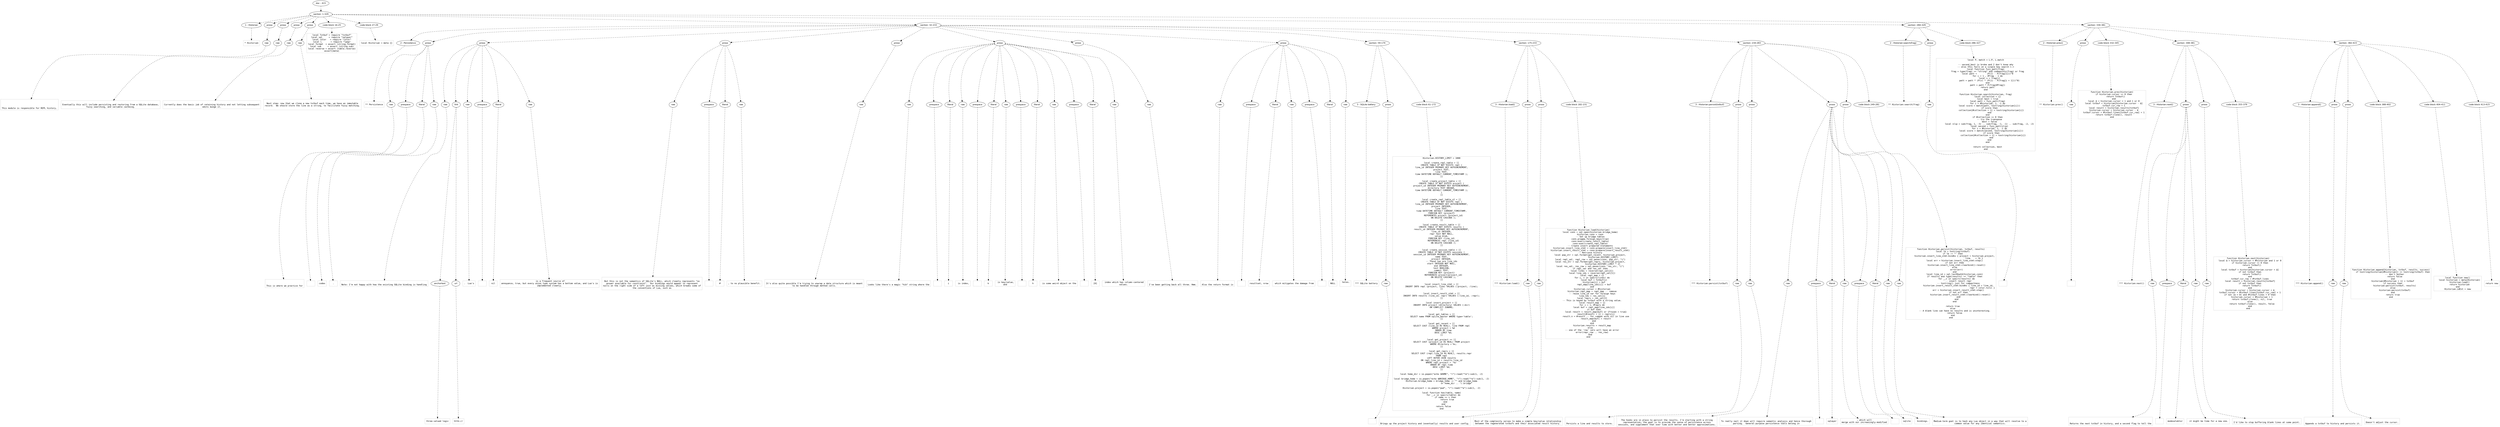 digraph lpegNode {

node [fontname=Helvetica]
edge [style=dashed]

doc_0 [label="doc - 415"]


doc_0 -> { section_1}
{rank=same; section_1}

section_1 [label="section: 1-329"]


// END RANK doc_0

section_1 -> { header_2 prose_3 prose_4 prose_5 prose_6 codeblock_7 codeblock_8 section_9 section_10 section_11}
{rank=same; header_2 prose_3 prose_4 prose_5 prose_6 codeblock_7 codeblock_8 section_9 section_10 section_11}

header_2 [label="1 : Historian"]

prose_3 [label="prose"]

prose_4 [label="prose"]

prose_5 [label="prose"]

prose_6 [label="prose"]

codeblock_7 [label="code block 16-25"]

codeblock_8 [label="code block 27-29"]

section_9 [label="section: 32-233"]

section_10 [label="section: 284-329"]

section_11 [label="section: 330-381"]


// END RANK section_1

header_2 -> leaf_12
leaf_12  [color=Gray,shape=rectangle,fontname=Inconsolata,label="* Historian"]
// END RANK header_2

prose_3 -> { raw_13}
{rank=same; raw_13}

raw_13 [label="raw"]


// END RANK prose_3

raw_13 -> leaf_14
leaf_14  [color=Gray,shape=rectangle,fontname=Inconsolata,label="


This module is responsible for REPL history.
"]
// END RANK raw_13

prose_4 -> { raw_15}
{rank=same; raw_15}

raw_15 [label="raw"]


// END RANK prose_4

raw_15 -> leaf_16
leaf_16  [color=Gray,shape=rectangle,fontname=Inconsolata,label="
Eventually this will include persisting and restoring from a SQLite database,
fuzzy searching, and variable cacheing.
"]
// END RANK raw_15

prose_5 -> { raw_17}
{rank=same; raw_17}

raw_17 [label="raw"]


// END RANK prose_5

raw_17 -> leaf_18
leaf_18  [color=Gray,shape=rectangle,fontname=Inconsolata,label="
Currently does the basic job of retaining history and not letting subsequent
edits munge it.
"]
// END RANK raw_17

prose_6 -> { raw_19}
{rank=same; raw_19}

raw_19 [label="raw"]


// END RANK prose_6

raw_19 -> leaf_20
leaf_20  [color=Gray,shape=rectangle,fontname=Inconsolata,label="
Next step: now that we clone a new txtbuf each time, we have an immutable
record.  We should store the line as a string, to facilitate fuzzy matching.

"]
// END RANK raw_19

codeblock_7 -> leaf_21
leaf_21  [color=Gray,shape=rectangle,fontname=Inconsolata,label="local Txtbuf = require \"txtbuf\"
local sql     = require \"sqlayer\"
local color   = require \"color\"
local L       = require \"lpeg\"
local format  = assert (string.format)
local sub     = assert (string.sub)
local reverse = assert (table.reverse)
assert(meta)"]
// END RANK codeblock_7

codeblock_8 -> leaf_22
leaf_22  [color=Gray,shape=rectangle,fontname=Inconsolata,label="local Historian = meta {}"]
// END RANK codeblock_8

section_9 -> { header_23 prose_24 prose_25 prose_26 prose_27 prose_28 prose_29 prose_30 section_31 section_32 section_33}
{rank=same; header_23 prose_24 prose_25 prose_26 prose_27 prose_28 prose_29 prose_30 section_31 section_32 section_33}

header_23 [label="2 : Persistence"]

prose_24 [label="prose"]

prose_25 [label="prose"]

prose_26 [label="prose"]

prose_27 [label="prose"]

prose_28 [label="prose"]

prose_29 [label="prose"]

prose_30 [label="prose"]

section_31 [label="section: 59-174"]

section_32 [label="section: 175-233"]

section_33 [label="section: 234-283"]


// END RANK section_9

header_23 -> leaf_34
leaf_34  [color=Gray,shape=rectangle,fontname=Inconsolata,label="** Persistence"]
// END RANK header_23

prose_24 -> { raw_35 prespace_36 literal_37 raw_38}
{rank=same; raw_35 prespace_36 literal_37 raw_38}

raw_35 [label="raw"]

prespace_36 [label="prespace"]

literal_37 [label="literal"]

raw_38 [label="raw"]


// END RANK prose_24

raw_35 -> leaf_39
leaf_39  [color=Gray,shape=rectangle,fontname=Inconsolata,label="

This is where we practice for"]
// END RANK raw_35

prespace_36 -> leaf_40
leaf_40  [color=Gray,shape=rectangle,fontname=Inconsolata,label=" "]
// END RANK prespace_36

literal_37 -> leaf_41
leaf_41  [color=Gray,shape=rectangle,fontname=Inconsolata,label="codex"]
// END RANK literal_37

raw_38 -> leaf_42
leaf_42  [color=Gray,shape=rectangle,fontname=Inconsolata,label=".
"]
// END RANK raw_38

prose_25 -> { raw_43 link_44 raw_45 prespace_46 literal_47 raw_48}
{rank=same; raw_43 link_44 raw_45 prespace_46 literal_47 raw_48}

raw_43 [label="raw"]

link_44 [label="link"]

raw_45 [label="raw"]

prespace_46 [label="prespace"]

literal_47 [label="literal"]

raw_48 [label="raw"]


// END RANK prose_25

raw_43 -> leaf_49
leaf_49  [color=Gray,shape=rectangle,fontname=Inconsolata,label="
Note: I'm not happy with how the existing SQLite binding is handling"]
// END RANK raw_43

link_44 -> { anchortext_50 url_51}
{rank=same; anchortext_50 url_51}

anchortext_50 [label="anchortext"]

url_51 [label="url"]


// END RANK link_44

anchortext_50 -> leaf_52
leaf_52  [color=Gray,shape=rectangle,fontname=Inconsolata,label="three-valued logic"]
// END RANK anchortext_50

url_51 -> leaf_53
leaf_53  [color=Gray,shape=rectangle,fontname=Inconsolata,label="httk://"]
// END RANK url_51

raw_45 -> leaf_54
leaf_54  [color=Gray,shape=rectangle,fontname=Inconsolata,label=".  Lua's"]
// END RANK raw_45

prespace_46 -> leaf_55
leaf_55  [color=Gray,shape=rectangle,fontname=Inconsolata,label=" "]
// END RANK prespace_46

literal_47 -> leaf_56
leaf_56  [color=Gray,shape=rectangle,fontname=Inconsolata,label="nil"]
// END RANK literal_47

raw_48 -> leaf_57
leaf_57  [color=Gray,shape=rectangle,fontname=Inconsolata,label=" is a frequent source of
annoyance, true, but every union type system has a bottom value, and Lua's is
implemented cleanly.
"]
// END RANK raw_48

prose_26 -> { raw_58 prespace_59 literal_60 raw_61}
{rank=same; raw_58 prespace_59 literal_60 raw_61}

raw_58 [label="raw"]

prespace_59 [label="prespace"]

literal_60 [label="literal"]

raw_61 [label="raw"]


// END RANK prose_26

raw_58 -> leaf_62
leaf_62  [color=Gray,shape=rectangle,fontname=Inconsolata,label="
But this is not the semantics of SQLite's NULL, which cleanly represents \"no
answer available for constraint\".  Our bindings would appear to represent
nulls on the right side of a left join as missing values, which breaks some of
the conventions of Lua, such as"]
// END RANK raw_58

prespace_59 -> leaf_63
leaf_63  [color=Gray,shape=rectangle,fontname=Inconsolata,label=" "]
// END RANK prespace_59

literal_60 -> leaf_64
leaf_64  [color=Gray,shape=rectangle,fontname=Inconsolata,label="#"]
// END RANK literal_60

raw_61 -> leaf_65
leaf_65  [color=Gray,shape=rectangle,fontname=Inconsolata,label=", to no plausible benefit.
"]
// END RANK raw_61

prose_27 -> { raw_66}
{rank=same; raw_66}

raw_66 [label="raw"]


// END RANK prose_27

raw_66 -> leaf_67
leaf_67  [color=Gray,shape=rectangle,fontname=Inconsolata,label="
It's also quite possible I'm trying to unwrap a data structure which is meant
to be handled through method calls.
"]
// END RANK raw_66

prose_28 -> { raw_68 prespace_69 literal_70 raw_71 prespace_72 literal_73 raw_74 prespace_75 literal_76 raw_77 prespace_78 literal_79 raw_80}
{rank=same; raw_68 prespace_69 literal_70 raw_71 prespace_72 literal_73 raw_74 prespace_75 literal_76 raw_77 prespace_78 literal_79 raw_80}

raw_68 [label="raw"]

prespace_69 [label="prespace"]

literal_70 [label="literal"]

raw_71 [label="raw"]

prespace_72 [label="prespace"]

literal_73 [label="literal"]

raw_74 [label="raw"]

prespace_75 [label="prespace"]

literal_76 [label="literal"]

raw_77 [label="raw"]

prespace_78 [label="prespace"]

literal_79 [label="literal"]

raw_80 [label="raw"]


// END RANK prose_28

raw_68 -> leaf_81
leaf_81  [color=Gray,shape=rectangle,fontname=Inconsolata,label="
Looks like there's a magic \"hik\" string where the"]
// END RANK raw_68

prespace_69 -> leaf_82
leaf_82  [color=Gray,shape=rectangle,fontname=Inconsolata,label=" "]
// END RANK prespace_69

literal_70 -> leaf_83
leaf_83  [color=Gray,shape=rectangle,fontname=Inconsolata,label="i"]
// END RANK literal_70

raw_71 -> leaf_84
leaf_84  [color=Gray,shape=rectangle,fontname=Inconsolata,label=" is index,"]
// END RANK raw_71

prespace_72 -> leaf_85
leaf_85  [color=Gray,shape=rectangle,fontname=Inconsolata,label=" "]
// END RANK prespace_72

literal_73 -> leaf_86
leaf_86  [color=Gray,shape=rectangle,fontname=Inconsolata,label="k"]
// END RANK literal_73

raw_74 -> leaf_87
leaf_87  [color=Gray,shape=rectangle,fontname=Inconsolata,label=" is key/value,
and"]
// END RANK raw_74

prespace_75 -> leaf_88
leaf_88  [color=Gray,shape=rectangle,fontname=Inconsolata,label=" "]
// END RANK prespace_75

literal_76 -> leaf_89
leaf_89  [color=Gray,shape=rectangle,fontname=Inconsolata,label="h"]
// END RANK literal_76

raw_77 -> leaf_90
leaf_90  [color=Gray,shape=rectangle,fontname=Inconsolata,label=" is some weird object on the"]
// END RANK raw_77

prespace_78 -> leaf_91
leaf_91  [color=Gray,shape=rectangle,fontname=Inconsolata,label=" "]
// END RANK prespace_78

literal_79 -> leaf_92
leaf_92  [color=Gray,shape=rectangle,fontname=Inconsolata,label="[0]"]
// END RANK literal_79

raw_80 -> leaf_93
leaf_93  [color=Gray,shape=rectangle,fontname=Inconsolata,label=" index which has column-centered
values.
"]
// END RANK raw_80

prose_29 -> { raw_94}
{rank=same; raw_94}

raw_94 [label="raw"]


// END RANK prose_29

raw_94 -> leaf_95
leaf_95  [color=Gray,shape=rectangle,fontname=Inconsolata,label="
I've been getting back all three. Hmm.
"]
// END RANK raw_94

prose_30 -> { raw_96 prespace_97 literal_98 raw_99 prespace_100 literal_101 raw_102}
{rank=same; raw_96 prespace_97 literal_98 raw_99 prespace_100 literal_101 raw_102}

raw_96 [label="raw"]

prespace_97 [label="prespace"]

literal_98 [label="literal"]

raw_99 [label="raw"]

prespace_100 [label="prespace"]

literal_101 [label="literal"]

raw_102 [label="raw"]


// END RANK prose_30

raw_96 -> leaf_103
leaf_103  [color=Gray,shape=rectangle,fontname=Inconsolata,label="
Also the return format is"]
// END RANK raw_96

prespace_97 -> leaf_104
leaf_104  [color=Gray,shape=rectangle,fontname=Inconsolata,label=" "]
// END RANK prespace_97

literal_98 -> leaf_105
leaf_105  [color=Gray,shape=rectangle,fontname=Inconsolata,label="resultset, nrow"]
// END RANK literal_98

raw_99 -> leaf_106
leaf_106  [color=Gray,shape=rectangle,fontname=Inconsolata,label=" which mitigates the damage from"]
// END RANK raw_99

prespace_100 -> leaf_107
leaf_107  [color=Gray,shape=rectangle,fontname=Inconsolata,label=""]
// END RANK prespace_100

literal_101 -> leaf_108
leaf_108  [color=Gray,shape=rectangle,fontname=Inconsolata,label="NULL"]
// END RANK literal_101

raw_102 -> leaf_109
leaf_109  [color=Gray,shape=rectangle,fontname=Inconsolata,label=" holes.

"]
// END RANK raw_102

section_31 -> { header_110 prose_111 codeblock_112}
{rank=same; header_110 prose_111 codeblock_112}

header_110 [label="3 : SQLite battery"]

prose_111 [label="prose"]

codeblock_112 [label="code block 61-172"]


// END RANK section_31

header_110 -> leaf_113
leaf_113  [color=Gray,shape=rectangle,fontname=Inconsolata,label="*** SQLite battery"]
// END RANK header_110

prose_111 -> { raw_114}
{rank=same; raw_114}

raw_114 [label="raw"]


// END RANK prose_111

raw_114 -> leaf_115
leaf_115  [color=Gray,shape=rectangle,fontname=Inconsolata,label="
"]
// END RANK raw_114

codeblock_112 -> leaf_116
leaf_116  [color=Gray,shape=rectangle,fontname=Inconsolata,label="Historian.HISTORY_LIMIT = 1000

local create_repl_table = [[
CREATE TABLE IF NOT EXISTS repl (
line_id INTEGER PRIMARY KEY AUTOINCREMENT,
project TEXT,
line TEXT,
time DATETIME DEFAULT CURRENT_TIMESTAMP );
]]

local create_project_table = [[
CREATE TABLE IF NOT EXISTS project (
project_id INTEGER PRIMARY KEY AUTOINCREMENT,
directory TEXT UNIQUE,
time DATETIME DEFAULT CURRENT_TIMESTAMP );
)
]]

local create_repl_table_v2 = [[
CREATE TABLE IF NOT EXISTS repl (
line_id INTEGER PRIMARY KEY AUTOINCREMENT,
project INTEGER,
line TEXT,
time DATETIME DEFAULT CURRENT_TIMESTAMP,
FOREIGN KEY (project)
   REFERENCES project (project_id)
   ON DELETE CASCADE );
]]

local create_result_table = [[
CREATE TABLE IF NOT EXISTS results (
result_id INTEGER PRIMARY KEY AUTOINCREMENT,
line_id INTEGER,
repr text NOT NULL,
value blob,
FOREIGN KEY (line_id)
   REFERENCES repl (line_id)
   ON DELETE CASCADE );
]]

local create_session_table = [[
CREATE TABLE IF NOT EXISTS sessions (
session_id INTEGER PRIMARY KEY AUTOINCREMENT,
name TEXT,
project INTEGER,
-- These two are line_ids
start INTEGER NOT NULL,
end INTEGER,
test BOOLEAN,
commit TEXT,
FOREIGN KEY (project)
   REFERENCES project(project_id)
   ON DELETE CASCADE );
]]

local insert_line_stmt = [[
INSERT INTO repl (project, line) VALUES (:project, :line);
]]

local insert_result_stmt = [[
INSERT INTO results (line_id, repr) VALUES (:line_id, :repr);
]]

local insert_project = [[
INSERT INTO project (directory) VALUES (:dir)
ON CONFLICT IGNORE;
]]

local get_tables = [[
SELECT name FROM sqlite_master WHERE type='table';
]]

local get_recent = [[
SELECT CAST (line_id AS REAL), line FROM repl
   WHERE project = %d
   ORDER BY time
   DESC LIMIT %d;
]]

local get_project == [[
SELECT CAST (project_id AS REAL) FROM project
   WHERE directory = %s;
]]

local get_reprs = [[
SELECT CAST (repl.line_id AS REAL), results.repr
FROM repl
LEFT OUTER JOIN results
ON repl.line_id = results.line_id
WHERE repl.project = '%s'
ORDER BY repl.time
DESC LIMIT %d;
]]

local home_dir = io.popen(\"echo $HOME\", \"r\"):read(\"*a\"):sub(1, -2)

local bridge_home = io.popen(\"echo $BRIDGE_HOME\", \"r\"):read(\"*a\"):sub(1, -2)
Historian.bridge_home = bridge_home ~= \"\" and bridge_home
                        or home_dir .. \"/.bridge\"

Historian.project = io.popen(\"pwd\", \"r\"):read(\"*a\"):sub(1, -2)

local function has(table, name)
   for _,v in ipairs(table) do
      if name == v then
         return true
      end
   end
   return false
end"]
// END RANK codeblock_112

section_32 -> { header_117 prose_118 prose_119 codeblock_120}
{rank=same; header_117 prose_118 prose_119 codeblock_120}

header_117 [label="3 : Historian:load()"]

prose_118 [label="prose"]

prose_119 [label="prose"]

codeblock_120 [label="code block 182-231"]


// END RANK section_32

header_117 -> leaf_121
leaf_121  [color=Gray,shape=rectangle,fontname=Inconsolata,label="*** Historian:load()"]
// END RANK header_117

prose_118 -> { raw_122}
{rank=same; raw_122}

raw_122 [label="raw"]


// END RANK prose_118

raw_122 -> leaf_123
leaf_123  [color=Gray,shape=rectangle,fontname=Inconsolata,label="

Brings up the project history and (eventually) results and user config.
"]
// END RANK raw_122

prose_119 -> { raw_124}
{rank=same; raw_124}

raw_124 [label="raw"]


// END RANK prose_119

raw_124 -> leaf_125
leaf_125  [color=Gray,shape=rectangle,fontname=Inconsolata,label="
Most of the complexity serves to make a simple key/value relationship
between the regenerated txtbufs and their associated result history.
"]
// END RANK raw_124

codeblock_120 -> leaf_126
leaf_126  [color=Gray,shape=rectangle,fontname=Inconsolata,label="function Historian.load(historian)
   local conn = sql.open(historian.bridge_home)
   historian.conn = conn
   -- Set up bridge tables
   conn.pragma.foreign_keys(true)
   conn:exec(create_result_table)
   conn:exec(create_repl_table)
   -- Create insert prepared statements
   historian.insert_line_stmt = conn:prepare(insert_line_stmt)
   historian.insert_result_stmt = conn:prepare(insert_result_stmt)
   -- Retrieve history
   local pop_str = sql.format(get_recent, historian.project,
                        historian.HISTORY_LIMIT)
   local repl_val, repl_row = sql.pexec(conn, pop_str, \"i\")
   local res_str = sql.format(get_reprs, historian.project,
                       historian.HISTORY_LIMIT * 2)
   local res_val, res_row = sql.pexec(conn, res_str, \"i\")
   if repl_val and res_val then
      local lines = reverse(repl_val[2])
      local line_ids = reverse(repl_val[1])
      local repl_map = {}
      for i, v in ipairs(lines) do
         local buf = Txtbuf(v)
         historian[i] = buf
         repl_map[line_ids[i]] = buf
      end
      historian.cursor = #historian
      historian.repl_map = repl_map -- remove
      -- reuse line_id var for foreign keys
      line_ids = res_val[1]
      local reprs = res_val[2]
      -- This is keyed by txtbuf with a string value.
      local result_map = {}
      for i = 1, #reprs do
         local buf = repl_map[line_ids[i]]
         if buf then
            local result = result_map[buf] or {frozen = true}
            result[#result + 1] = reprs[i]
            result.n = #result -- for compat with nil in live use
            result_map[buf] = result
         end
      end
      historian.results = result_map
   else
      -- one of the 'row' vals will have an error
      error(repr_row .. res_row)
   end
end"]
// END RANK codeblock_120

section_33 -> { header_127 prose_128 prose_129 prose_130 prose_131 codeblock_132}
{rank=same; header_127 prose_128 prose_129 prose_130 prose_131 codeblock_132}

header_127 [label="3 : Historian:persist(txtbuf)"]

prose_128 [label="prose"]

prose_129 [label="prose"]

prose_130 [label="prose"]

prose_131 [label="prose"]

codeblock_132 [label="code block 249-281"]


// END RANK section_33

header_127 -> leaf_133
leaf_133  [color=Gray,shape=rectangle,fontname=Inconsolata,label="*** Historian:persist(txtbuf)"]
// END RANK header_127

prose_128 -> { raw_134}
{rank=same; raw_134}

raw_134 [label="raw"]


// END RANK prose_128

raw_134 -> leaf_135
leaf_135  [color=Gray,shape=rectangle,fontname=Inconsolata,label="

Persists a line and results to store.
"]
// END RANK raw_134

prose_129 -> { raw_136}
{rank=same; raw_136}

raw_136 [label="raw"]


// END RANK prose_129

raw_136 -> leaf_137
leaf_137  [color=Gray,shape=rectangle,fontname=Inconsolata,label="
The hooks are in place to persist the results. I'm starting with a string
representation; the goal is to provide the sense of persistence across
sessions, and supplement that over time with better and better approximations.
"]
// END RANK raw_136

prose_130 -> { raw_138 prespace_139 literal_140 raw_141 prespace_142 literal_143 raw_144}
{rank=same; raw_138 prespace_139 literal_140 raw_141 prespace_142 literal_143 raw_144}

raw_138 [label="raw"]

prespace_139 [label="prespace"]

literal_140 [label="literal"]

raw_141 [label="raw"]

prespace_142 [label="prespace"]

literal_143 [label="literal"]

raw_144 [label="raw"]


// END RANK prose_130

raw_138 -> leaf_145
leaf_145  [color=Gray,shape=rectangle,fontname=Inconsolata,label="
To really nail it down will require semantic analysis and hence thorough
parsing.  General-purpose persistence tools belong in"]
// END RANK raw_138

prespace_139 -> leaf_146
leaf_146  [color=Gray,shape=rectangle,fontname=Inconsolata,label=" "]
// END RANK prespace_139

literal_140 -> leaf_147
leaf_147  [color=Gray,shape=rectangle,fontname=Inconsolata,label="sqlayer"]
// END RANK literal_140

raw_141 -> leaf_148
leaf_148  [color=Gray,shape=rectangle,fontname=Inconsolata,label=", which will
merge with our increasingly-modified"]
// END RANK raw_141

prespace_142 -> leaf_149
leaf_149  [color=Gray,shape=rectangle,fontname=Inconsolata,label=" "]
// END RANK prespace_142

literal_143 -> leaf_150
leaf_150  [color=Gray,shape=rectangle,fontname=Inconsolata,label="sqlite"]
// END RANK literal_143

raw_144 -> leaf_151
leaf_151  [color=Gray,shape=rectangle,fontname=Inconsolata,label=" bindings.
"]
// END RANK raw_144

prose_131 -> { raw_152}
{rank=same; raw_152}

raw_152 [label="raw"]


// END RANK prose_131

raw_152 -> leaf_153
leaf_153  [color=Gray,shape=rectangle,fontname=Inconsolata,label="
Medium-term goal is to hash any Lua object in a way that will resolve to a
common value for any identical semantics.
"]
// END RANK raw_152

codeblock_132 -> leaf_154
leaf_154  [color=Gray,shape=rectangle,fontname=Inconsolata,label="function Historian.persist(historian, txtbuf, results)
   local lb = tostring(txtbuf)
   if lb ~= \"\" then
      historian.insert_line_stmt:bindkv { project = historian.project,
                                     line    = lb }
      local err = historian.insert_line_stmt:step()
      if not err then
         historian.insert_line_stmt:clearbind():reset()
      else
         error(err)
      end
      local line_id = sql.lastRowId(historian.conn)
      if results and type(results) == \"table\" then
         for _,v in ipairs(results) do
            -- insert result repr
            -- tostring() just for compactness
            historian.insert_result_stmt:bindkv { line_id = line_id,
                                                  repr = color.ts(v) }
            err = historian.insert_result_stmt:step()
            if not err then
               historian.insert_result_stmt:clearbind():reset()
            end
         end
      end

   return true
   else
      -- A blank line can have no results and is uninteresting.
      return false
   end
end"]
// END RANK codeblock_132

section_10 -> { header_155 prose_156 codeblock_157}
{rank=same; header_155 prose_156 codeblock_157}

header_155 [label="2 : Historian:search(frag)"]

prose_156 [label="prose"]

codeblock_157 [label="code block 286-327"]


// END RANK section_10

header_155 -> leaf_158
leaf_158  [color=Gray,shape=rectangle,fontname=Inconsolata,label="** Historian:search(frag)"]
// END RANK header_155

prose_156 -> { raw_159}
{rank=same; raw_159}

raw_159 [label="raw"]


// END RANK prose_156

raw_159 -> leaf_160
leaf_160  [color=Gray,shape=rectangle,fontname=Inconsolata,label="
"]
// END RANK raw_159

codeblock_157 -> leaf_161
leaf_161  [color=Gray,shape=rectangle,fontname=Inconsolata,label="local P, match = L.P, L.match

-- second_best is broke and I don't know why
-- also this fails on a single key search >.<
local function fuzz_patt(frag)
   frag = type(frag) == \"string\" and codepoints(frag) or frag
   local patt =        (P(1) - P(frag[1]))^0
   for i = 1 , #frag - 1 do
      local v = frag[i]
      patt = patt * (P(v) * (P(1) - P(frag[i + 1]))^0)
   end
   patt = patt * P(frag[#frag])
   return patt
end

function Historian.search(historian, frag)
   local collection = {}
   local best = true
   local patt = fuzz_patt(frag)
   for i = #historian, 1, -1 do
      local score = match(patt, tostring(historian[i]))
      if score then
         collection[#collection + 1] = tostring(historian[i])
      end
   end
   if #collection == 0 then
      -- try the transpose
      best = false
      local slip = sub(frag, 1, -3) .. sub(frag, -1, -1) .. sub(frag, -2, -2)
      local second = fuzz_patt(slip)
      for i = #historian, 1, -1 do
         local score = match(second, tostring(historian[i]))
         if score then
            collection[#collection + 1] = tostring(historian[i])
         end
      end
   end

   return collection, best
end"]
// END RANK codeblock_157

section_11 -> { header_162 prose_163 codeblock_164 section_165 section_166}
{rank=same; header_162 prose_163 codeblock_164 section_165 section_166}

header_162 [label="2 : Historian:prev()"]

prose_163 [label="prose"]

codeblock_164 [label="code block 332-345"]

section_165 [label="section: 348-381"]

section_166 [label="section: 382-415"]


// END RANK section_11

header_162 -> leaf_167
leaf_167  [color=Gray,shape=rectangle,fontname=Inconsolata,label="** Historian:prev()"]
// END RANK header_162

prose_163 -> { raw_168}
{rank=same; raw_168}

raw_168 [label="raw"]


// END RANK prose_163

raw_168 -> leaf_169
leaf_169  [color=Gray,shape=rectangle,fontname=Inconsolata,label="
"]
// END RANK raw_168

codeblock_164 -> leaf_170
leaf_170  [color=Gray,shape=rectangle,fontname=Inconsolata,label="function Historian.prev(historian)
   if historian.cursor == 0 then
      return Txtbuf()
   end
   local Δ = historian.cursor > 1 and 1 or 0
   local txtbuf = historian[historian.cursor - Δ]
   txtbuf.cur_row = 1
   local result = historian.results[txtbuf]
   historian.cursor = historian.cursor - Δ
   txtbuf.cursor = #txtbuf.lines[txtbuf.cur_row] + 1
   return txtbuf:clone(), result
end"]
// END RANK codeblock_164

section_165 -> { header_171 prose_172 prose_173 codeblock_174}
{rank=same; header_171 prose_172 prose_173 codeblock_174}

header_171 [label="3 : Historian:next()"]

prose_172 [label="prose"]

prose_173 [label="prose"]

codeblock_174 [label="code block 355-379"]


// END RANK section_165

header_171 -> leaf_175
leaf_175  [color=Gray,shape=rectangle,fontname=Inconsolata,label="*** Historian:next()"]
// END RANK header_171

prose_172 -> { raw_176 prespace_177 literal_178 raw_179}
{rank=same; raw_176 prespace_177 literal_178 raw_179}

raw_176 [label="raw"]

prespace_177 [label="prespace"]

literal_178 [label="literal"]

raw_179 [label="raw"]


// END RANK prose_172

raw_176 -> leaf_180
leaf_180  [color=Gray,shape=rectangle,fontname=Inconsolata,label="

Returns the next txtbuf in history, and a second flag to tell the"]
// END RANK raw_176

prespace_177 -> leaf_181
leaf_181  [color=Gray,shape=rectangle,fontname=Inconsolata,label=""]
// END RANK prespace_177

literal_178 -> leaf_182
leaf_182  [color=Gray,shape=rectangle,fontname=Inconsolata,label="modeselektor"]
// END RANK literal_178

raw_179 -> leaf_183
leaf_183  [color=Gray,shape=rectangle,fontname=Inconsolata,label=" it might be time for a new one.
"]
// END RANK raw_179

prose_173 -> { raw_184}
{rank=same; raw_184}

raw_184 [label="raw"]


// END RANK prose_173

raw_184 -> leaf_185
leaf_185  [color=Gray,shape=rectangle,fontname=Inconsolata,label="
I'd like to stop buffering blank lines at some point.
"]
// END RANK raw_184

codeblock_174 -> leaf_186
leaf_186  [color=Gray,shape=rectangle,fontname=Inconsolata,label="function Historian.next(historian)
   local Δ = historian.cursor < #historian and 1 or 0
   if historian.cursor == 0 then
      return Txtbuf()
   end
   local txtbuf = historian[historian.cursor + Δ]
   if not txtbuf then
      return Txtbuf()
   end
   txtbuf.cur_row = #txtbuf.lines
   local result = historian.results[txtbuf]
   if not txtbuf then
      return Txtbuf()
   end
   historian.cursor = historian.cursor + Δ
   txtbuf.cursor = #txtbuf.lines[txtbuf.cur_row] + 1
   if not (Δ > 0) and #txtbuf.lines > 0 then
      historian.cursor = #historian + 1
      return txtbuf:clone(), nil, true
   else
      return txtbuf:clone(), result, false
   end
end"]
// END RANK codeblock_174

section_166 -> { header_187 prose_188 prose_189 codeblock_190 codeblock_191 codeblock_192}
{rank=same; header_187 prose_188 prose_189 codeblock_190 codeblock_191 codeblock_192}

header_187 [label="3 : Historian:append()"]

prose_188 [label="prose"]

prose_189 [label="prose"]

codeblock_190 [label="code block 388-402"]

codeblock_191 [label="code block 404-411"]

codeblock_192 [label="code block 413-415"]


// END RANK section_166

header_187 -> leaf_193
leaf_193  [color=Gray,shape=rectangle,fontname=Inconsolata,label="*** Historian:append()"]
// END RANK header_187

prose_188 -> { raw_194}
{rank=same; raw_194}

raw_194 [label="raw"]


// END RANK prose_188

raw_194 -> leaf_195
leaf_195  [color=Gray,shape=rectangle,fontname=Inconsolata,label="

Appends a txtbuf to history and persists it.
"]
// END RANK raw_194

prose_189 -> { raw_196}
{rank=same; raw_196}

raw_196 [label="raw"]


// END RANK prose_189

raw_196 -> leaf_197
leaf_197  [color=Gray,shape=rectangle,fontname=Inconsolata,label="
Doesn't adjust the cursor.
"]
// END RANK raw_196

codeblock_190 -> leaf_198
leaf_198  [color=Gray,shape=rectangle,fontname=Inconsolata,label="function Historian.append(historian, txtbuf, results, success)
   if tostring(historian[#historian]) == tostring(txtbuf) then
      -- don't bother
      return false
   end
   historian[#historian + 1] = txtbuf
   if success then
      historian:persist(txtbuf, results)
   else
      historian:persist(txtbuf)
   end
   return true
end"]
// END RANK codeblock_190

codeblock_191 -> leaf_199
leaf_199  [color=Gray,shape=rectangle,fontname=Inconsolata,label="local function new()
   local historian = meta(Historian)
   historian:load()
   return historian
end
Historian.idEst = new"]
// END RANK codeblock_191

codeblock_192 -> leaf_200
leaf_200  [color=Gray,shape=rectangle,fontname=Inconsolata,label="return new"]
// END RANK codeblock_192


}
